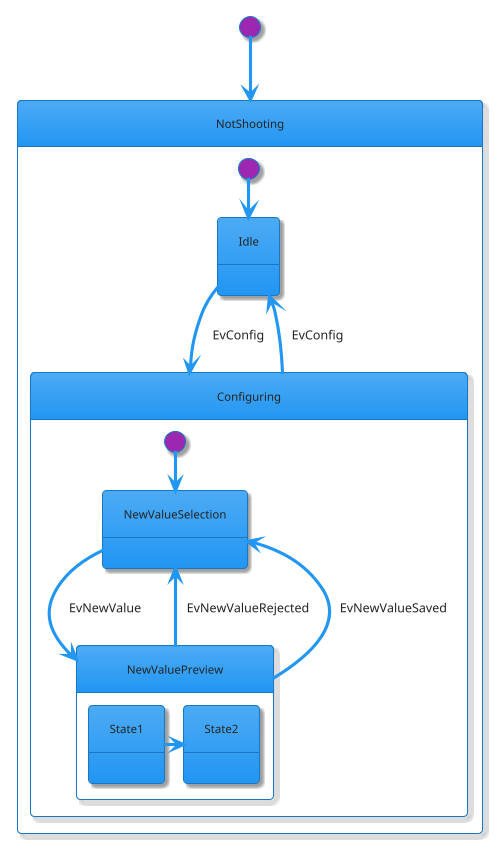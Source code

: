 @startuml
'https://plantuml.com/activity-diagram-beta
!$BGCOLOR="white"
!theme materia
'!include https://raw.githubusercontent.com/bschwarz/puml-themes/master/themes/materia/puml-theme-materia.puml

[*] --> NotShooting

state NotShooting {
  [*] --> Idle
  Idle --> Configuring : EvConfig
  Configuring --> Idle : EvConfig
}

state Configuring {
  [*] --> NewValueSelection
  NewValueSelection --> NewValuePreview : EvNewValue
  NewValuePreview --> NewValueSelection : EvNewValueRejected
  NewValuePreview --> NewValueSelection : EvNewValueSaved

  state NewValuePreview {
     State1 -> State2
  }

}

@enduml